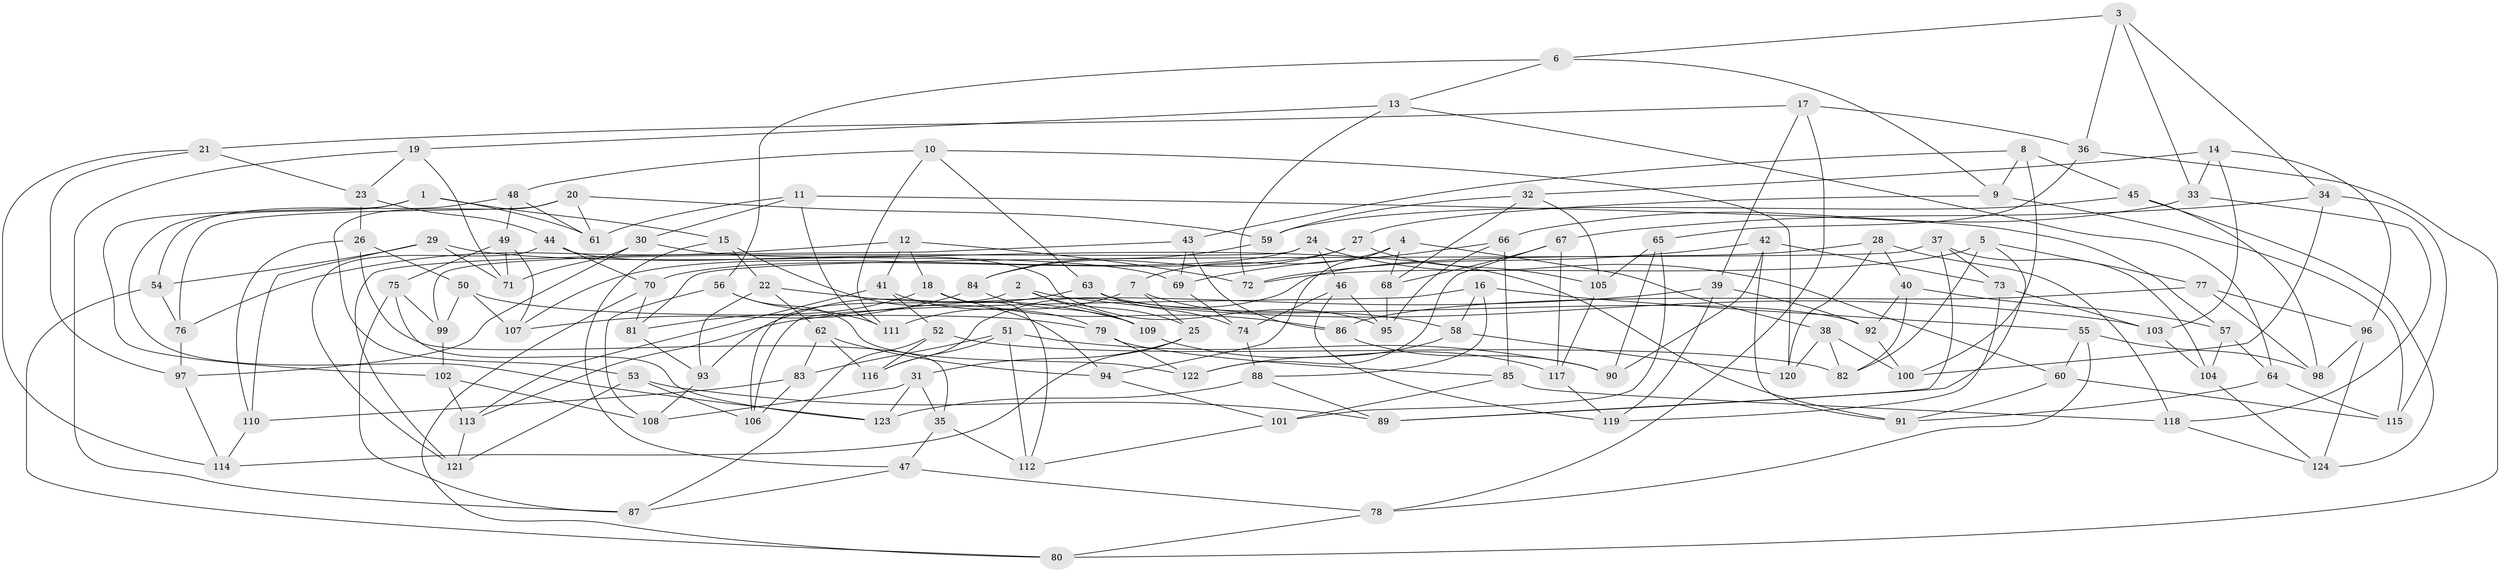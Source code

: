 // coarse degree distribution, {4: 0.7906976744186046, 8: 0.08139534883720931, 10: 0.011627906976744186, 5: 0.05813953488372093, 14: 0.011627906976744186, 3: 0.023255813953488372, 9: 0.011627906976744186, 6: 0.011627906976744186}
// Generated by graph-tools (version 1.1) at 2025/03/03/04/25 22:03:50]
// undirected, 124 vertices, 248 edges
graph export_dot {
graph [start="1"]
  node [color=gray90,style=filled];
  1;
  2;
  3;
  4;
  5;
  6;
  7;
  8;
  9;
  10;
  11;
  12;
  13;
  14;
  15;
  16;
  17;
  18;
  19;
  20;
  21;
  22;
  23;
  24;
  25;
  26;
  27;
  28;
  29;
  30;
  31;
  32;
  33;
  34;
  35;
  36;
  37;
  38;
  39;
  40;
  41;
  42;
  43;
  44;
  45;
  46;
  47;
  48;
  49;
  50;
  51;
  52;
  53;
  54;
  55;
  56;
  57;
  58;
  59;
  60;
  61;
  62;
  63;
  64;
  65;
  66;
  67;
  68;
  69;
  70;
  71;
  72;
  73;
  74;
  75;
  76;
  77;
  78;
  79;
  80;
  81;
  82;
  83;
  84;
  85;
  86;
  87;
  88;
  89;
  90;
  91;
  92;
  93;
  94;
  95;
  96;
  97;
  98;
  99;
  100;
  101;
  102;
  103;
  104;
  105;
  106;
  107;
  108;
  109;
  110;
  111;
  112;
  113;
  114;
  115;
  116;
  117;
  118;
  119;
  120;
  121;
  122;
  123;
  124;
  1 -- 102;
  1 -- 61;
  1 -- 15;
  1 -- 123;
  2 -- 103;
  2 -- 106;
  2 -- 109;
  2 -- 25;
  3 -- 33;
  3 -- 34;
  3 -- 36;
  3 -- 6;
  4 -- 7;
  4 -- 68;
  4 -- 38;
  4 -- 94;
  5 -- 89;
  5 -- 72;
  5 -- 82;
  5 -- 77;
  6 -- 9;
  6 -- 56;
  6 -- 13;
  7 -- 111;
  7 -- 25;
  7 -- 58;
  8 -- 9;
  8 -- 43;
  8 -- 100;
  8 -- 45;
  9 -- 115;
  9 -- 27;
  10 -- 63;
  10 -- 111;
  10 -- 120;
  10 -- 48;
  11 -- 57;
  11 -- 61;
  11 -- 111;
  11 -- 30;
  12 -- 72;
  12 -- 41;
  12 -- 18;
  12 -- 76;
  13 -- 72;
  13 -- 19;
  13 -- 64;
  14 -- 33;
  14 -- 32;
  14 -- 103;
  14 -- 96;
  15 -- 94;
  15 -- 22;
  15 -- 47;
  16 -- 55;
  16 -- 88;
  16 -- 58;
  16 -- 106;
  17 -- 78;
  17 -- 21;
  17 -- 39;
  17 -- 36;
  18 -- 86;
  18 -- 112;
  18 -- 81;
  19 -- 71;
  19 -- 23;
  19 -- 87;
  20 -- 76;
  20 -- 53;
  20 -- 59;
  20 -- 61;
  21 -- 97;
  21 -- 23;
  21 -- 114;
  22 -- 93;
  22 -- 62;
  22 -- 109;
  23 -- 26;
  23 -- 44;
  24 -- 60;
  24 -- 107;
  24 -- 99;
  24 -- 46;
  25 -- 31;
  25 -- 114;
  26 -- 35;
  26 -- 110;
  26 -- 50;
  27 -- 105;
  27 -- 70;
  27 -- 84;
  28 -- 118;
  28 -- 40;
  28 -- 120;
  28 -- 116;
  29 -- 71;
  29 -- 110;
  29 -- 91;
  29 -- 54;
  30 -- 71;
  30 -- 97;
  30 -- 69;
  31 -- 108;
  31 -- 123;
  31 -- 35;
  32 -- 68;
  32 -- 59;
  32 -- 105;
  33 -- 118;
  33 -- 66;
  34 -- 100;
  34 -- 67;
  34 -- 115;
  35 -- 112;
  35 -- 47;
  36 -- 65;
  36 -- 80;
  37 -- 89;
  37 -- 104;
  37 -- 81;
  37 -- 73;
  38 -- 82;
  38 -- 100;
  38 -- 120;
  39 -- 92;
  39 -- 119;
  39 -- 113;
  40 -- 82;
  40 -- 92;
  40 -- 57;
  41 -- 113;
  41 -- 79;
  41 -- 52;
  42 -- 72;
  42 -- 91;
  42 -- 73;
  42 -- 90;
  43 -- 69;
  43 -- 121;
  43 -- 86;
  44 -- 70;
  44 -- 95;
  44 -- 121;
  45 -- 98;
  45 -- 124;
  45 -- 59;
  46 -- 74;
  46 -- 95;
  46 -- 119;
  47 -- 78;
  47 -- 87;
  48 -- 49;
  48 -- 61;
  48 -- 54;
  49 -- 71;
  49 -- 75;
  49 -- 107;
  50 -- 99;
  50 -- 107;
  50 -- 79;
  51 -- 112;
  51 -- 116;
  51 -- 90;
  51 -- 83;
  52 -- 82;
  52 -- 87;
  52 -- 116;
  53 -- 106;
  53 -- 121;
  53 -- 89;
  54 -- 76;
  54 -- 80;
  55 -- 60;
  55 -- 98;
  55 -- 78;
  56 -- 122;
  56 -- 108;
  56 -- 111;
  57 -- 64;
  57 -- 104;
  58 -- 120;
  58 -- 122;
  59 -- 84;
  60 -- 91;
  60 -- 115;
  62 -- 116;
  62 -- 94;
  62 -- 83;
  63 -- 93;
  63 -- 74;
  63 -- 92;
  64 -- 115;
  64 -- 91;
  65 -- 101;
  65 -- 105;
  65 -- 90;
  66 -- 69;
  66 -- 85;
  66 -- 95;
  67 -- 122;
  67 -- 117;
  67 -- 68;
  68 -- 95;
  69 -- 74;
  70 -- 81;
  70 -- 80;
  73 -- 103;
  73 -- 119;
  74 -- 88;
  75 -- 99;
  75 -- 123;
  75 -- 87;
  76 -- 97;
  77 -- 98;
  77 -- 96;
  77 -- 86;
  78 -- 80;
  79 -- 122;
  79 -- 85;
  81 -- 93;
  83 -- 106;
  83 -- 110;
  84 -- 109;
  84 -- 107;
  85 -- 118;
  85 -- 101;
  86 -- 90;
  88 -- 89;
  88 -- 123;
  92 -- 100;
  93 -- 108;
  94 -- 101;
  96 -- 98;
  96 -- 124;
  97 -- 114;
  99 -- 102;
  101 -- 112;
  102 -- 108;
  102 -- 113;
  103 -- 104;
  104 -- 124;
  105 -- 117;
  109 -- 117;
  110 -- 114;
  113 -- 121;
  117 -- 119;
  118 -- 124;
}
